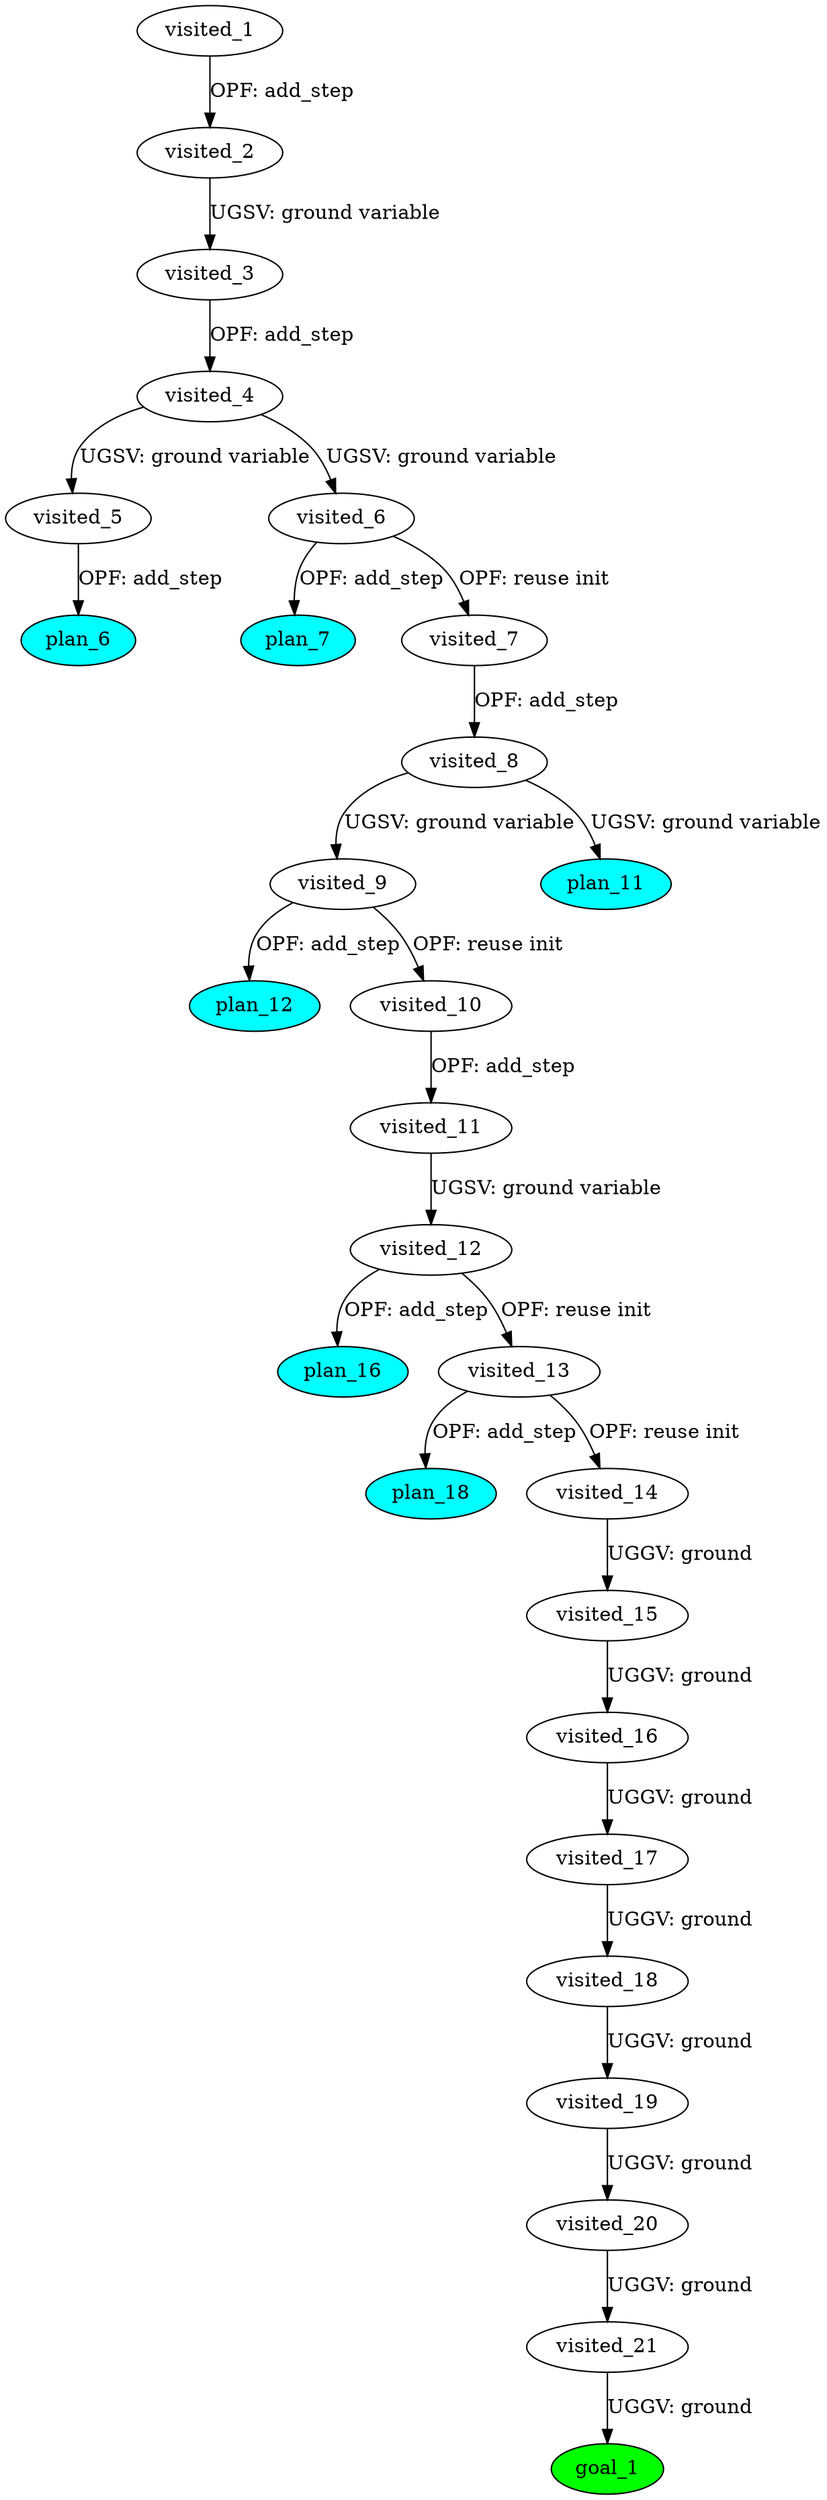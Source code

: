 digraph {
	"974d2610-0f0c-503d-9e68-8afce80a8bff" [label=plan_0 fillcolor=cyan style=filled]
	"974d2610-0f0c-503d-9e68-8afce80a8bff" [label=visited_1 fillcolor=white style=filled]
	"d44cceb3-5055-cb9b-7d0f-236c1bb6b098" [label=plan_1 fillcolor=cyan style=filled]
	"974d2610-0f0c-503d-9e68-8afce80a8bff" -> "d44cceb3-5055-cb9b-7d0f-236c1bb6b098" [label="OPF: add_step"]
	"d44cceb3-5055-cb9b-7d0f-236c1bb6b098" [label=visited_2 fillcolor=white style=filled]
	"71e63d02-3bbb-d9f3-4a34-aa5be353afe6" [label=plan_2 fillcolor=cyan style=filled]
	"d44cceb3-5055-cb9b-7d0f-236c1bb6b098" -> "71e63d02-3bbb-d9f3-4a34-aa5be353afe6" [label="UGSV: ground variable"]
	"71e63d02-3bbb-d9f3-4a34-aa5be353afe6" [label=visited_3 fillcolor=white style=filled]
	"984d6ce6-cffc-52ab-64c6-67e7f6d645c5" [label=plan_3 fillcolor=cyan style=filled]
	"71e63d02-3bbb-d9f3-4a34-aa5be353afe6" -> "984d6ce6-cffc-52ab-64c6-67e7f6d645c5" [label="OPF: add_step"]
	"984d6ce6-cffc-52ab-64c6-67e7f6d645c5" [label=visited_4 fillcolor=white style=filled]
	"5d13704a-42d5-6a06-21b2-b4e76d80056f" [label=plan_4 fillcolor=cyan style=filled]
	"984d6ce6-cffc-52ab-64c6-67e7f6d645c5" -> "5d13704a-42d5-6a06-21b2-b4e76d80056f" [label="UGSV: ground variable"]
	"1f900fc4-eb0d-7f87-144f-69f632835376" [label=plan_5 fillcolor=cyan style=filled]
	"984d6ce6-cffc-52ab-64c6-67e7f6d645c5" -> "1f900fc4-eb0d-7f87-144f-69f632835376" [label="UGSV: ground variable"]
	"5d13704a-42d5-6a06-21b2-b4e76d80056f" [label=visited_5 fillcolor=white style=filled]
	"7e10c75d-c123-71b1-5064-5e3be9fa3a5a" [label=plan_6 fillcolor=cyan style=filled]
	"5d13704a-42d5-6a06-21b2-b4e76d80056f" -> "7e10c75d-c123-71b1-5064-5e3be9fa3a5a" [label="OPF: add_step"]
	"1f900fc4-eb0d-7f87-144f-69f632835376" [label=visited_6 fillcolor=white style=filled]
	"0fea2b4a-a500-58ad-1578-d9d2944bddfd" [label=plan_7 fillcolor=cyan style=filled]
	"1f900fc4-eb0d-7f87-144f-69f632835376" -> "0fea2b4a-a500-58ad-1578-d9d2944bddfd" [label="OPF: add_step"]
	"ddf2a4f4-d43f-3ee2-7964-ef475a0cfe30" [label=plan_8 fillcolor=cyan style=filled]
	"1f900fc4-eb0d-7f87-144f-69f632835376" -> "ddf2a4f4-d43f-3ee2-7964-ef475a0cfe30" [label="OPF: reuse init"]
	"ddf2a4f4-d43f-3ee2-7964-ef475a0cfe30" [label=visited_7 fillcolor=white style=filled]
	"ab4f2c5b-d193-21f1-be06-36e3e3e94379" [label=plan_9 fillcolor=cyan style=filled]
	"ddf2a4f4-d43f-3ee2-7964-ef475a0cfe30" -> "ab4f2c5b-d193-21f1-be06-36e3e3e94379" [label="OPF: add_step"]
	"ab4f2c5b-d193-21f1-be06-36e3e3e94379" [label=visited_8 fillcolor=white style=filled]
	"c526199b-1591-2a0d-f407-18eacf553bea" [label=plan_10 fillcolor=cyan style=filled]
	"ab4f2c5b-d193-21f1-be06-36e3e3e94379" -> "c526199b-1591-2a0d-f407-18eacf553bea" [label="UGSV: ground variable"]
	"3721c57a-13a6-0486-a4a3-0744ebd59d18" [label=plan_11 fillcolor=cyan style=filled]
	"ab4f2c5b-d193-21f1-be06-36e3e3e94379" -> "3721c57a-13a6-0486-a4a3-0744ebd59d18" [label="UGSV: ground variable"]
	"c526199b-1591-2a0d-f407-18eacf553bea" [label=visited_9 fillcolor=white style=filled]
	"d041bfbc-0718-2cc2-5dae-b8abf25bce3f" [label=plan_12 fillcolor=cyan style=filled]
	"c526199b-1591-2a0d-f407-18eacf553bea" -> "d041bfbc-0718-2cc2-5dae-b8abf25bce3f" [label="OPF: add_step"]
	"5d977a16-dbeb-c54e-f3c5-65cd548871ae" [label=plan_13 fillcolor=cyan style=filled]
	"c526199b-1591-2a0d-f407-18eacf553bea" -> "5d977a16-dbeb-c54e-f3c5-65cd548871ae" [label="OPF: reuse init"]
	"5d977a16-dbeb-c54e-f3c5-65cd548871ae" [label=visited_10 fillcolor=white style=filled]
	"f05a1757-c2a2-60b4-90cd-7a7c457364a6" [label=plan_14 fillcolor=cyan style=filled]
	"5d977a16-dbeb-c54e-f3c5-65cd548871ae" -> "f05a1757-c2a2-60b4-90cd-7a7c457364a6" [label="OPF: add_step"]
	"f05a1757-c2a2-60b4-90cd-7a7c457364a6" [label=visited_11 fillcolor=white style=filled]
	"95bd9eac-2ae4-1c9b-4f6e-670802d7b184" [label=plan_15 fillcolor=cyan style=filled]
	"f05a1757-c2a2-60b4-90cd-7a7c457364a6" -> "95bd9eac-2ae4-1c9b-4f6e-670802d7b184" [label="UGSV: ground variable"]
	"95bd9eac-2ae4-1c9b-4f6e-670802d7b184" [label=visited_12 fillcolor=white style=filled]
	"5f19a28b-f3a0-b0a7-a870-1dd1ae7fa7a0" [label=plan_16 fillcolor=cyan style=filled]
	"95bd9eac-2ae4-1c9b-4f6e-670802d7b184" -> "5f19a28b-f3a0-b0a7-a870-1dd1ae7fa7a0" [label="OPF: add_step"]
	"32b27bec-51e6-5866-f7b8-70c37b5c2074" [label=plan_17 fillcolor=cyan style=filled]
	"95bd9eac-2ae4-1c9b-4f6e-670802d7b184" -> "32b27bec-51e6-5866-f7b8-70c37b5c2074" [label="OPF: reuse init"]
	"32b27bec-51e6-5866-f7b8-70c37b5c2074" [label=visited_13 fillcolor=white style=filled]
	"915fe1be-9fbf-c6f9-f0b3-912d208dcf81" [label=plan_18 fillcolor=cyan style=filled]
	"32b27bec-51e6-5866-f7b8-70c37b5c2074" -> "915fe1be-9fbf-c6f9-f0b3-912d208dcf81" [label="OPF: add_step"]
	"b9b3943e-3b79-a6a3-d74e-0b86010732db" [label=plan_19 fillcolor=cyan style=filled]
	"32b27bec-51e6-5866-f7b8-70c37b5c2074" -> "b9b3943e-3b79-a6a3-d74e-0b86010732db" [label="OPF: reuse init"]
	"b9b3943e-3b79-a6a3-d74e-0b86010732db" [label=visited_14 fillcolor=white style=filled]
	"0bb05c94-73ab-0a2f-66be-fa854504fedf" [label=plan_20 fillcolor=cyan style=filled]
	"b9b3943e-3b79-a6a3-d74e-0b86010732db" -> "0bb05c94-73ab-0a2f-66be-fa854504fedf" [label="UGGV: ground"]
	"0bb05c94-73ab-0a2f-66be-fa854504fedf" [label=visited_15 fillcolor=white style=filled]
	"1b691c63-6c32-e305-049a-d3eab3c1e969" [label=plan_21 fillcolor=cyan style=filled]
	"0bb05c94-73ab-0a2f-66be-fa854504fedf" -> "1b691c63-6c32-e305-049a-d3eab3c1e969" [label="UGGV: ground"]
	"1b691c63-6c32-e305-049a-d3eab3c1e969" [label=visited_16 fillcolor=white style=filled]
	"36f93156-9a19-9bd0-6c2b-45cac04ab710" [label=plan_22 fillcolor=cyan style=filled]
	"1b691c63-6c32-e305-049a-d3eab3c1e969" -> "36f93156-9a19-9bd0-6c2b-45cac04ab710" [label="UGGV: ground"]
	"36f93156-9a19-9bd0-6c2b-45cac04ab710" [label=visited_17 fillcolor=white style=filled]
	"7d8b85f7-43ea-d37b-cb22-dd328a360253" [label=plan_23 fillcolor=cyan style=filled]
	"36f93156-9a19-9bd0-6c2b-45cac04ab710" -> "7d8b85f7-43ea-d37b-cb22-dd328a360253" [label="UGGV: ground"]
	"7d8b85f7-43ea-d37b-cb22-dd328a360253" [label=visited_18 fillcolor=white style=filled]
	"07813300-12ac-1acf-82dc-bca23d10afa3" [label=plan_24 fillcolor=cyan style=filled]
	"7d8b85f7-43ea-d37b-cb22-dd328a360253" -> "07813300-12ac-1acf-82dc-bca23d10afa3" [label="UGGV: ground"]
	"07813300-12ac-1acf-82dc-bca23d10afa3" [label=visited_19 fillcolor=white style=filled]
	"3ecf4897-6575-3163-b0e8-0213c2b533f4" [label=plan_25 fillcolor=cyan style=filled]
	"07813300-12ac-1acf-82dc-bca23d10afa3" -> "3ecf4897-6575-3163-b0e8-0213c2b533f4" [label="UGGV: ground"]
	"3ecf4897-6575-3163-b0e8-0213c2b533f4" [label=visited_20 fillcolor=white style=filled]
	"ee27756a-0127-7f82-d97f-49237f8e4d86" [label=plan_26 fillcolor=cyan style=filled]
	"3ecf4897-6575-3163-b0e8-0213c2b533f4" -> "ee27756a-0127-7f82-d97f-49237f8e4d86" [label="UGGV: ground"]
	"ee27756a-0127-7f82-d97f-49237f8e4d86" [label=visited_21 fillcolor=white style=filled]
	"120bf8da-2b06-3821-7071-4dd8af4a1353" [label=plan_27 fillcolor=cyan style=filled]
	"ee27756a-0127-7f82-d97f-49237f8e4d86" -> "120bf8da-2b06-3821-7071-4dd8af4a1353" [label="UGGV: ground"]
	"120bf8da-2b06-3821-7071-4dd8af4a1353" [label=visited_22 fillcolor=white style=filled]
	"120bf8da-2b06-3821-7071-4dd8af4a1353" [label=goal_1 fillcolor=green style=filled]
}
